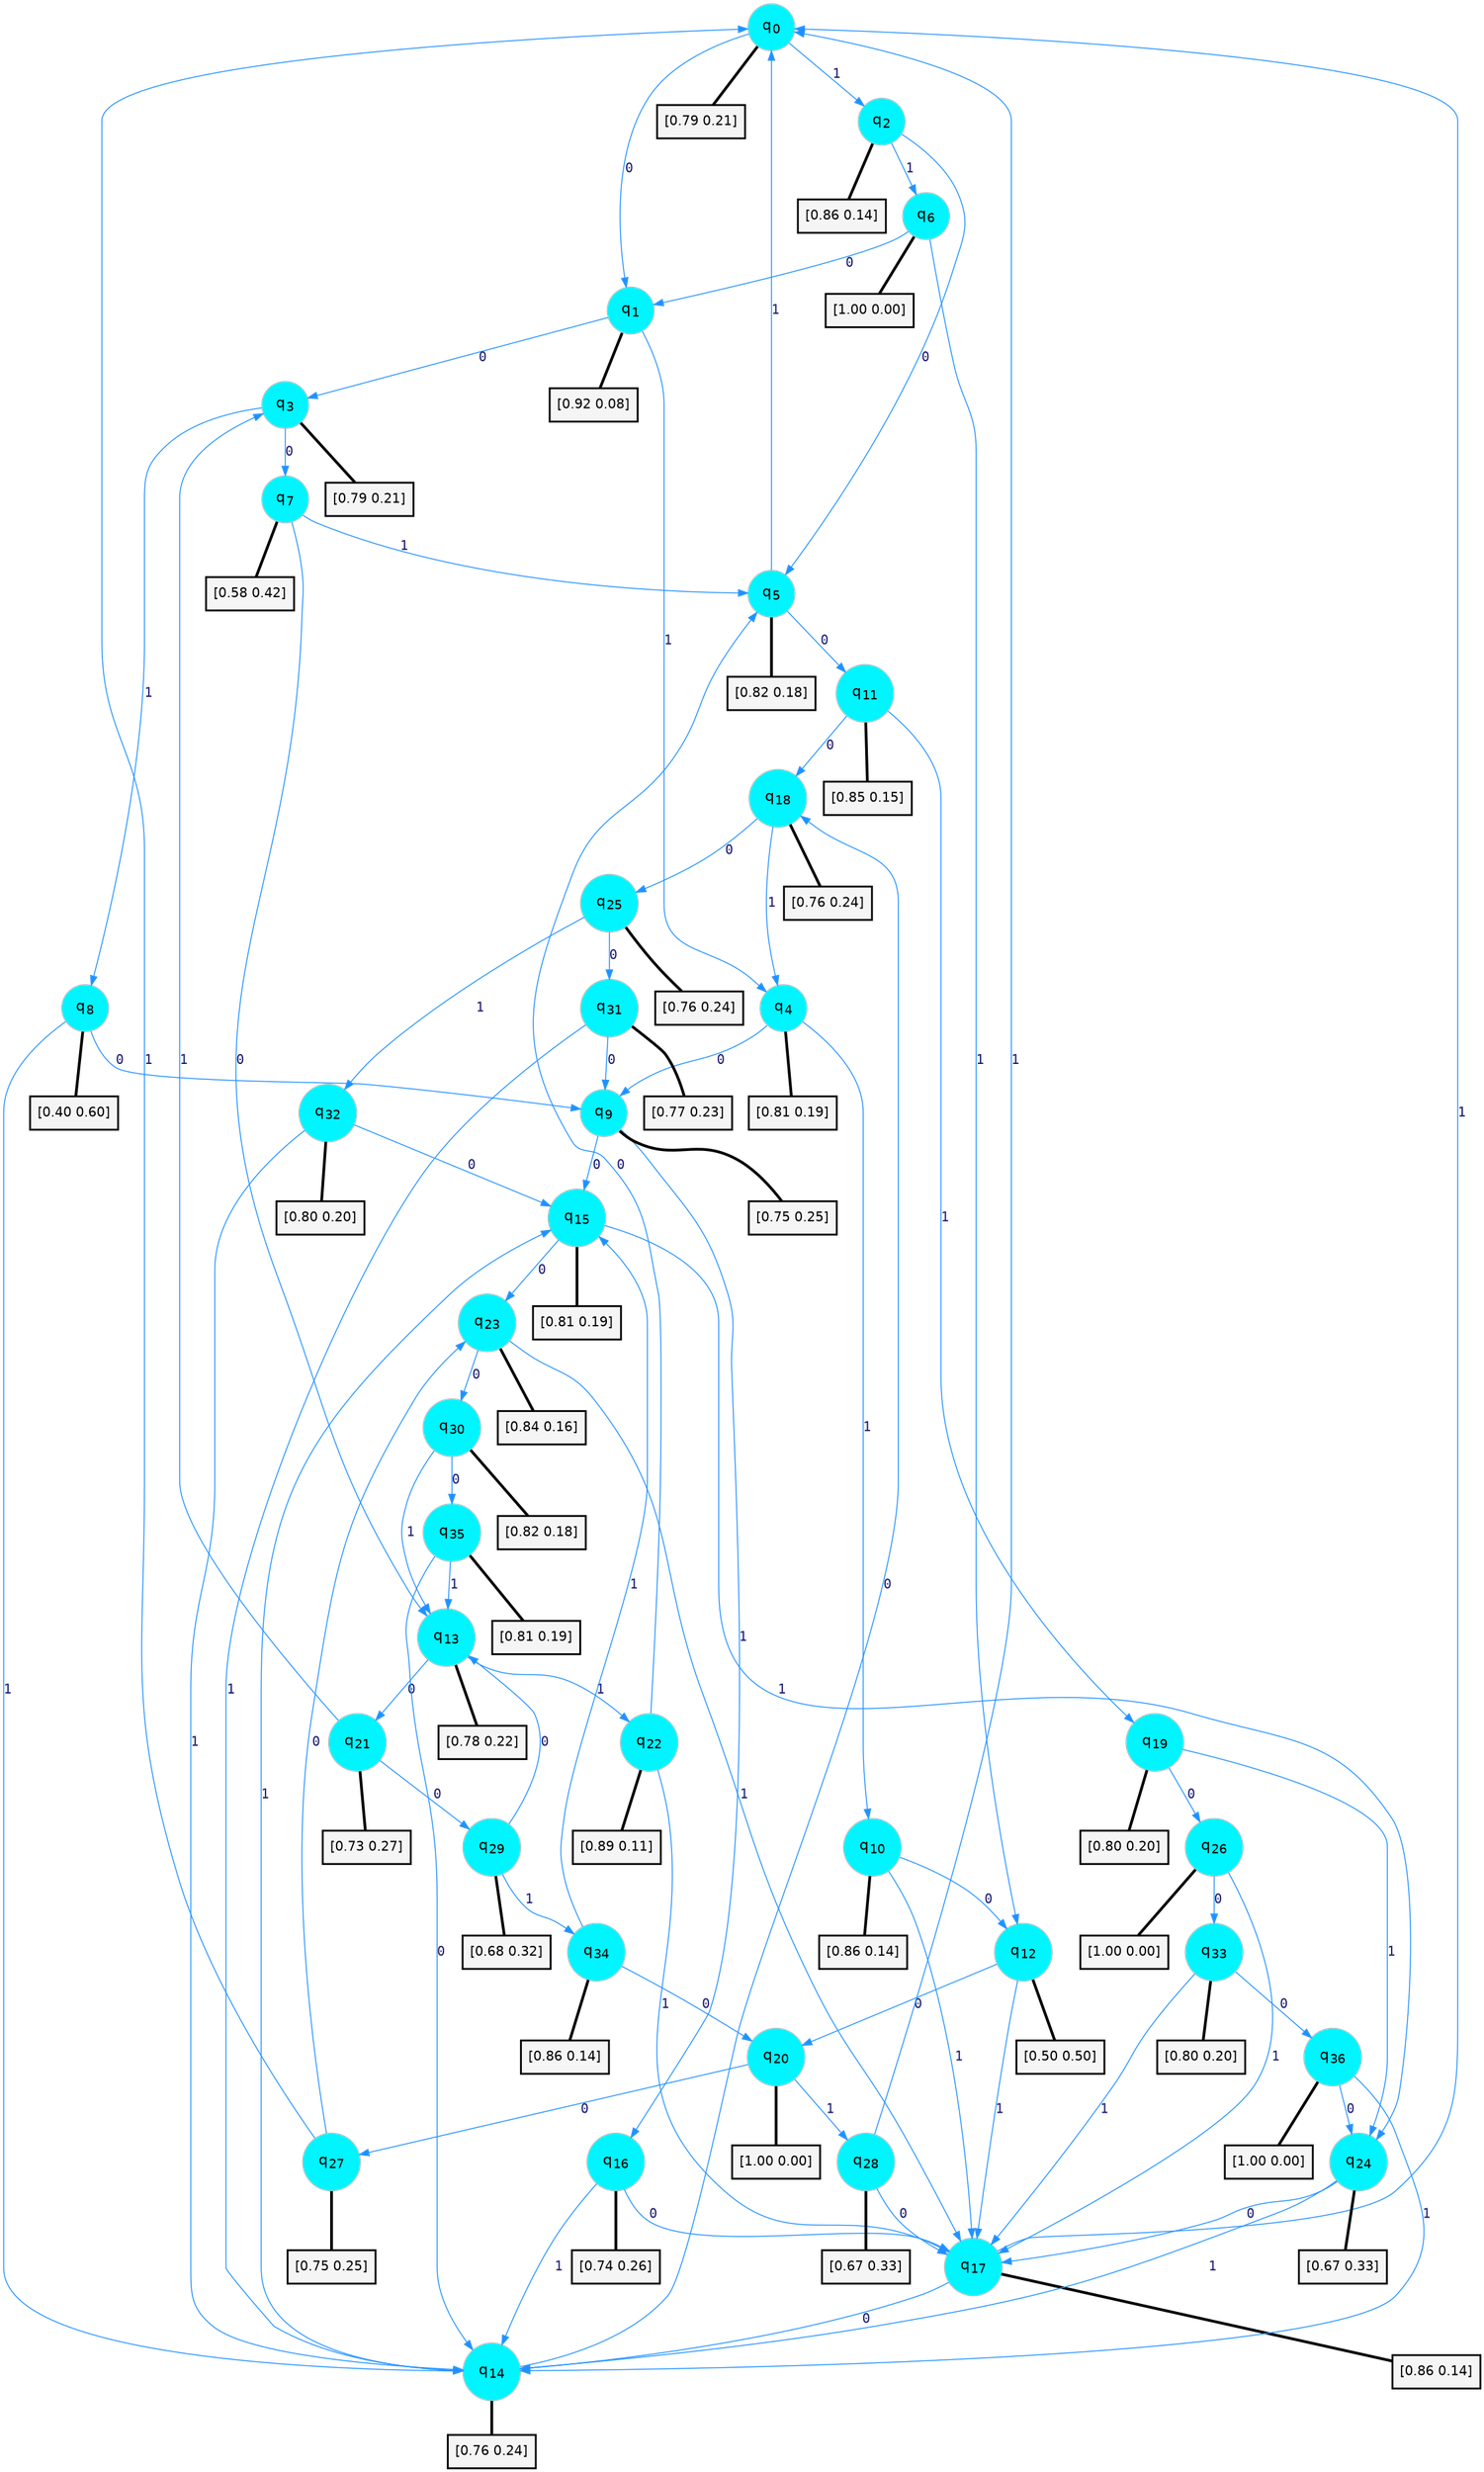 digraph G {
graph [
bgcolor=transparent, dpi=300, rankdir=TD, size="40,25"];
node [
color=gray, fillcolor=turquoise1, fontcolor=black, fontname=Helvetica, fontsize=16, fontweight=bold, shape=circle, style=filled];
edge [
arrowsize=1, color=dodgerblue1, fontcolor=midnightblue, fontname=courier, fontweight=bold, penwidth=1, style=solid, weight=20];
0[label=<q<SUB>0</SUB>>];
1[label=<q<SUB>1</SUB>>];
2[label=<q<SUB>2</SUB>>];
3[label=<q<SUB>3</SUB>>];
4[label=<q<SUB>4</SUB>>];
5[label=<q<SUB>5</SUB>>];
6[label=<q<SUB>6</SUB>>];
7[label=<q<SUB>7</SUB>>];
8[label=<q<SUB>8</SUB>>];
9[label=<q<SUB>9</SUB>>];
10[label=<q<SUB>10</SUB>>];
11[label=<q<SUB>11</SUB>>];
12[label=<q<SUB>12</SUB>>];
13[label=<q<SUB>13</SUB>>];
14[label=<q<SUB>14</SUB>>];
15[label=<q<SUB>15</SUB>>];
16[label=<q<SUB>16</SUB>>];
17[label=<q<SUB>17</SUB>>];
18[label=<q<SUB>18</SUB>>];
19[label=<q<SUB>19</SUB>>];
20[label=<q<SUB>20</SUB>>];
21[label=<q<SUB>21</SUB>>];
22[label=<q<SUB>22</SUB>>];
23[label=<q<SUB>23</SUB>>];
24[label=<q<SUB>24</SUB>>];
25[label=<q<SUB>25</SUB>>];
26[label=<q<SUB>26</SUB>>];
27[label=<q<SUB>27</SUB>>];
28[label=<q<SUB>28</SUB>>];
29[label=<q<SUB>29</SUB>>];
30[label=<q<SUB>30</SUB>>];
31[label=<q<SUB>31</SUB>>];
32[label=<q<SUB>32</SUB>>];
33[label=<q<SUB>33</SUB>>];
34[label=<q<SUB>34</SUB>>];
35[label=<q<SUB>35</SUB>>];
36[label=<q<SUB>36</SUB>>];
37[label="[0.79 0.21]", shape=box,fontcolor=black, fontname=Helvetica, fontsize=14, penwidth=2, fillcolor=whitesmoke,color=black];
38[label="[0.92 0.08]", shape=box,fontcolor=black, fontname=Helvetica, fontsize=14, penwidth=2, fillcolor=whitesmoke,color=black];
39[label="[0.86 0.14]", shape=box,fontcolor=black, fontname=Helvetica, fontsize=14, penwidth=2, fillcolor=whitesmoke,color=black];
40[label="[0.79 0.21]", shape=box,fontcolor=black, fontname=Helvetica, fontsize=14, penwidth=2, fillcolor=whitesmoke,color=black];
41[label="[0.81 0.19]", shape=box,fontcolor=black, fontname=Helvetica, fontsize=14, penwidth=2, fillcolor=whitesmoke,color=black];
42[label="[0.82 0.18]", shape=box,fontcolor=black, fontname=Helvetica, fontsize=14, penwidth=2, fillcolor=whitesmoke,color=black];
43[label="[1.00 0.00]", shape=box,fontcolor=black, fontname=Helvetica, fontsize=14, penwidth=2, fillcolor=whitesmoke,color=black];
44[label="[0.58 0.42]", shape=box,fontcolor=black, fontname=Helvetica, fontsize=14, penwidth=2, fillcolor=whitesmoke,color=black];
45[label="[0.40 0.60]", shape=box,fontcolor=black, fontname=Helvetica, fontsize=14, penwidth=2, fillcolor=whitesmoke,color=black];
46[label="[0.75 0.25]", shape=box,fontcolor=black, fontname=Helvetica, fontsize=14, penwidth=2, fillcolor=whitesmoke,color=black];
47[label="[0.86 0.14]", shape=box,fontcolor=black, fontname=Helvetica, fontsize=14, penwidth=2, fillcolor=whitesmoke,color=black];
48[label="[0.85 0.15]", shape=box,fontcolor=black, fontname=Helvetica, fontsize=14, penwidth=2, fillcolor=whitesmoke,color=black];
49[label="[0.50 0.50]", shape=box,fontcolor=black, fontname=Helvetica, fontsize=14, penwidth=2, fillcolor=whitesmoke,color=black];
50[label="[0.78 0.22]", shape=box,fontcolor=black, fontname=Helvetica, fontsize=14, penwidth=2, fillcolor=whitesmoke,color=black];
51[label="[0.76 0.24]", shape=box,fontcolor=black, fontname=Helvetica, fontsize=14, penwidth=2, fillcolor=whitesmoke,color=black];
52[label="[0.81 0.19]", shape=box,fontcolor=black, fontname=Helvetica, fontsize=14, penwidth=2, fillcolor=whitesmoke,color=black];
53[label="[0.74 0.26]", shape=box,fontcolor=black, fontname=Helvetica, fontsize=14, penwidth=2, fillcolor=whitesmoke,color=black];
54[label="[0.86 0.14]", shape=box,fontcolor=black, fontname=Helvetica, fontsize=14, penwidth=2, fillcolor=whitesmoke,color=black];
55[label="[0.76 0.24]", shape=box,fontcolor=black, fontname=Helvetica, fontsize=14, penwidth=2, fillcolor=whitesmoke,color=black];
56[label="[0.80 0.20]", shape=box,fontcolor=black, fontname=Helvetica, fontsize=14, penwidth=2, fillcolor=whitesmoke,color=black];
57[label="[1.00 0.00]", shape=box,fontcolor=black, fontname=Helvetica, fontsize=14, penwidth=2, fillcolor=whitesmoke,color=black];
58[label="[0.73 0.27]", shape=box,fontcolor=black, fontname=Helvetica, fontsize=14, penwidth=2, fillcolor=whitesmoke,color=black];
59[label="[0.89 0.11]", shape=box,fontcolor=black, fontname=Helvetica, fontsize=14, penwidth=2, fillcolor=whitesmoke,color=black];
60[label="[0.84 0.16]", shape=box,fontcolor=black, fontname=Helvetica, fontsize=14, penwidth=2, fillcolor=whitesmoke,color=black];
61[label="[0.67 0.33]", shape=box,fontcolor=black, fontname=Helvetica, fontsize=14, penwidth=2, fillcolor=whitesmoke,color=black];
62[label="[0.76 0.24]", shape=box,fontcolor=black, fontname=Helvetica, fontsize=14, penwidth=2, fillcolor=whitesmoke,color=black];
63[label="[1.00 0.00]", shape=box,fontcolor=black, fontname=Helvetica, fontsize=14, penwidth=2, fillcolor=whitesmoke,color=black];
64[label="[0.75 0.25]", shape=box,fontcolor=black, fontname=Helvetica, fontsize=14, penwidth=2, fillcolor=whitesmoke,color=black];
65[label="[0.67 0.33]", shape=box,fontcolor=black, fontname=Helvetica, fontsize=14, penwidth=2, fillcolor=whitesmoke,color=black];
66[label="[0.68 0.32]", shape=box,fontcolor=black, fontname=Helvetica, fontsize=14, penwidth=2, fillcolor=whitesmoke,color=black];
67[label="[0.82 0.18]", shape=box,fontcolor=black, fontname=Helvetica, fontsize=14, penwidth=2, fillcolor=whitesmoke,color=black];
68[label="[0.77 0.23]", shape=box,fontcolor=black, fontname=Helvetica, fontsize=14, penwidth=2, fillcolor=whitesmoke,color=black];
69[label="[0.80 0.20]", shape=box,fontcolor=black, fontname=Helvetica, fontsize=14, penwidth=2, fillcolor=whitesmoke,color=black];
70[label="[0.80 0.20]", shape=box,fontcolor=black, fontname=Helvetica, fontsize=14, penwidth=2, fillcolor=whitesmoke,color=black];
71[label="[0.86 0.14]", shape=box,fontcolor=black, fontname=Helvetica, fontsize=14, penwidth=2, fillcolor=whitesmoke,color=black];
72[label="[0.81 0.19]", shape=box,fontcolor=black, fontname=Helvetica, fontsize=14, penwidth=2, fillcolor=whitesmoke,color=black];
73[label="[1.00 0.00]", shape=box,fontcolor=black, fontname=Helvetica, fontsize=14, penwidth=2, fillcolor=whitesmoke,color=black];
0->1 [label=0];
0->2 [label=1];
0->37 [arrowhead=none, penwidth=3,color=black];
1->3 [label=0];
1->4 [label=1];
1->38 [arrowhead=none, penwidth=3,color=black];
2->5 [label=0];
2->6 [label=1];
2->39 [arrowhead=none, penwidth=3,color=black];
3->7 [label=0];
3->8 [label=1];
3->40 [arrowhead=none, penwidth=3,color=black];
4->9 [label=0];
4->10 [label=1];
4->41 [arrowhead=none, penwidth=3,color=black];
5->11 [label=0];
5->0 [label=1];
5->42 [arrowhead=none, penwidth=3,color=black];
6->1 [label=0];
6->12 [label=1];
6->43 [arrowhead=none, penwidth=3,color=black];
7->13 [label=0];
7->5 [label=1];
7->44 [arrowhead=none, penwidth=3,color=black];
8->9 [label=0];
8->14 [label=1];
8->45 [arrowhead=none, penwidth=3,color=black];
9->15 [label=0];
9->16 [label=1];
9->46 [arrowhead=none, penwidth=3,color=black];
10->12 [label=0];
10->17 [label=1];
10->47 [arrowhead=none, penwidth=3,color=black];
11->18 [label=0];
11->19 [label=1];
11->48 [arrowhead=none, penwidth=3,color=black];
12->20 [label=0];
12->17 [label=1];
12->49 [arrowhead=none, penwidth=3,color=black];
13->21 [label=0];
13->22 [label=1];
13->50 [arrowhead=none, penwidth=3,color=black];
14->18 [label=0];
14->15 [label=1];
14->51 [arrowhead=none, penwidth=3,color=black];
15->23 [label=0];
15->24 [label=1];
15->52 [arrowhead=none, penwidth=3,color=black];
16->17 [label=0];
16->14 [label=1];
16->53 [arrowhead=none, penwidth=3,color=black];
17->14 [label=0];
17->0 [label=1];
17->54 [arrowhead=none, penwidth=3,color=black];
18->25 [label=0];
18->4 [label=1];
18->55 [arrowhead=none, penwidth=3,color=black];
19->26 [label=0];
19->24 [label=1];
19->56 [arrowhead=none, penwidth=3,color=black];
20->27 [label=0];
20->28 [label=1];
20->57 [arrowhead=none, penwidth=3,color=black];
21->29 [label=0];
21->3 [label=1];
21->58 [arrowhead=none, penwidth=3,color=black];
22->5 [label=0];
22->17 [label=1];
22->59 [arrowhead=none, penwidth=3,color=black];
23->30 [label=0];
23->17 [label=1];
23->60 [arrowhead=none, penwidth=3,color=black];
24->17 [label=0];
24->14 [label=1];
24->61 [arrowhead=none, penwidth=3,color=black];
25->31 [label=0];
25->32 [label=1];
25->62 [arrowhead=none, penwidth=3,color=black];
26->33 [label=0];
26->17 [label=1];
26->63 [arrowhead=none, penwidth=3,color=black];
27->23 [label=0];
27->0 [label=1];
27->64 [arrowhead=none, penwidth=3,color=black];
28->17 [label=0];
28->0 [label=1];
28->65 [arrowhead=none, penwidth=3,color=black];
29->13 [label=0];
29->34 [label=1];
29->66 [arrowhead=none, penwidth=3,color=black];
30->35 [label=0];
30->13 [label=1];
30->67 [arrowhead=none, penwidth=3,color=black];
31->9 [label=0];
31->14 [label=1];
31->68 [arrowhead=none, penwidth=3,color=black];
32->15 [label=0];
32->14 [label=1];
32->69 [arrowhead=none, penwidth=3,color=black];
33->36 [label=0];
33->17 [label=1];
33->70 [arrowhead=none, penwidth=3,color=black];
34->20 [label=0];
34->15 [label=1];
34->71 [arrowhead=none, penwidth=3,color=black];
35->14 [label=0];
35->13 [label=1];
35->72 [arrowhead=none, penwidth=3,color=black];
36->24 [label=0];
36->14 [label=1];
36->73 [arrowhead=none, penwidth=3,color=black];
}
